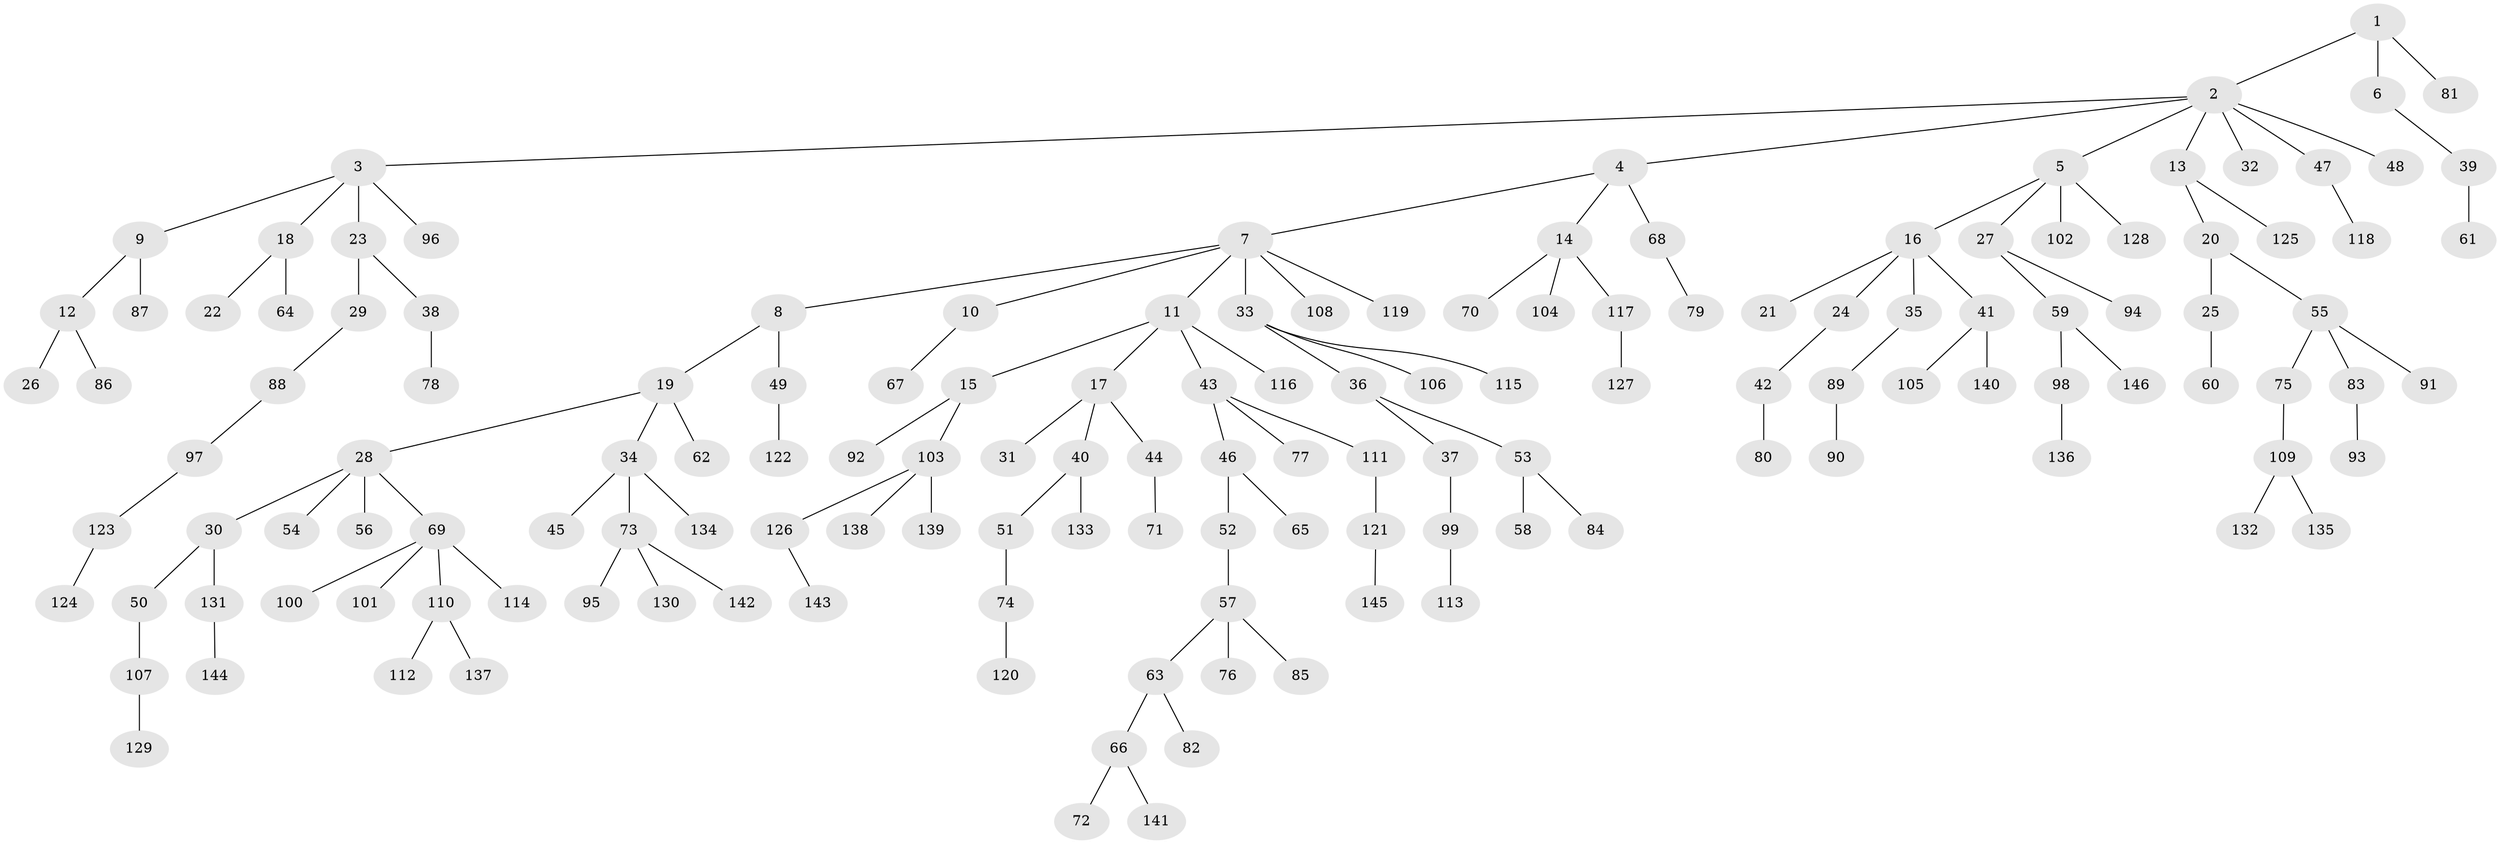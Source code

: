 // Generated by graph-tools (version 1.1) at 2025/50/03/09/25 03:50:18]
// undirected, 146 vertices, 145 edges
graph export_dot {
graph [start="1"]
  node [color=gray90,style=filled];
  1;
  2;
  3;
  4;
  5;
  6;
  7;
  8;
  9;
  10;
  11;
  12;
  13;
  14;
  15;
  16;
  17;
  18;
  19;
  20;
  21;
  22;
  23;
  24;
  25;
  26;
  27;
  28;
  29;
  30;
  31;
  32;
  33;
  34;
  35;
  36;
  37;
  38;
  39;
  40;
  41;
  42;
  43;
  44;
  45;
  46;
  47;
  48;
  49;
  50;
  51;
  52;
  53;
  54;
  55;
  56;
  57;
  58;
  59;
  60;
  61;
  62;
  63;
  64;
  65;
  66;
  67;
  68;
  69;
  70;
  71;
  72;
  73;
  74;
  75;
  76;
  77;
  78;
  79;
  80;
  81;
  82;
  83;
  84;
  85;
  86;
  87;
  88;
  89;
  90;
  91;
  92;
  93;
  94;
  95;
  96;
  97;
  98;
  99;
  100;
  101;
  102;
  103;
  104;
  105;
  106;
  107;
  108;
  109;
  110;
  111;
  112;
  113;
  114;
  115;
  116;
  117;
  118;
  119;
  120;
  121;
  122;
  123;
  124;
  125;
  126;
  127;
  128;
  129;
  130;
  131;
  132;
  133;
  134;
  135;
  136;
  137;
  138;
  139;
  140;
  141;
  142;
  143;
  144;
  145;
  146;
  1 -- 2;
  1 -- 6;
  1 -- 81;
  2 -- 3;
  2 -- 4;
  2 -- 5;
  2 -- 13;
  2 -- 32;
  2 -- 47;
  2 -- 48;
  3 -- 9;
  3 -- 18;
  3 -- 23;
  3 -- 96;
  4 -- 7;
  4 -- 14;
  4 -- 68;
  5 -- 16;
  5 -- 27;
  5 -- 102;
  5 -- 128;
  6 -- 39;
  7 -- 8;
  7 -- 10;
  7 -- 11;
  7 -- 33;
  7 -- 108;
  7 -- 119;
  8 -- 19;
  8 -- 49;
  9 -- 12;
  9 -- 87;
  10 -- 67;
  11 -- 15;
  11 -- 17;
  11 -- 43;
  11 -- 116;
  12 -- 26;
  12 -- 86;
  13 -- 20;
  13 -- 125;
  14 -- 70;
  14 -- 104;
  14 -- 117;
  15 -- 92;
  15 -- 103;
  16 -- 21;
  16 -- 24;
  16 -- 35;
  16 -- 41;
  17 -- 31;
  17 -- 40;
  17 -- 44;
  18 -- 22;
  18 -- 64;
  19 -- 28;
  19 -- 34;
  19 -- 62;
  20 -- 25;
  20 -- 55;
  23 -- 29;
  23 -- 38;
  24 -- 42;
  25 -- 60;
  27 -- 59;
  27 -- 94;
  28 -- 30;
  28 -- 54;
  28 -- 56;
  28 -- 69;
  29 -- 88;
  30 -- 50;
  30 -- 131;
  33 -- 36;
  33 -- 106;
  33 -- 115;
  34 -- 45;
  34 -- 73;
  34 -- 134;
  35 -- 89;
  36 -- 37;
  36 -- 53;
  37 -- 99;
  38 -- 78;
  39 -- 61;
  40 -- 51;
  40 -- 133;
  41 -- 105;
  41 -- 140;
  42 -- 80;
  43 -- 46;
  43 -- 77;
  43 -- 111;
  44 -- 71;
  46 -- 52;
  46 -- 65;
  47 -- 118;
  49 -- 122;
  50 -- 107;
  51 -- 74;
  52 -- 57;
  53 -- 58;
  53 -- 84;
  55 -- 75;
  55 -- 83;
  55 -- 91;
  57 -- 63;
  57 -- 76;
  57 -- 85;
  59 -- 98;
  59 -- 146;
  63 -- 66;
  63 -- 82;
  66 -- 72;
  66 -- 141;
  68 -- 79;
  69 -- 100;
  69 -- 101;
  69 -- 110;
  69 -- 114;
  73 -- 95;
  73 -- 130;
  73 -- 142;
  74 -- 120;
  75 -- 109;
  83 -- 93;
  88 -- 97;
  89 -- 90;
  97 -- 123;
  98 -- 136;
  99 -- 113;
  103 -- 126;
  103 -- 138;
  103 -- 139;
  107 -- 129;
  109 -- 132;
  109 -- 135;
  110 -- 112;
  110 -- 137;
  111 -- 121;
  117 -- 127;
  121 -- 145;
  123 -- 124;
  126 -- 143;
  131 -- 144;
}
